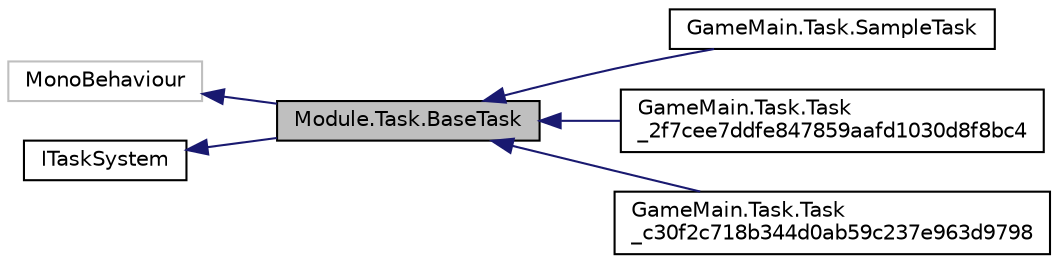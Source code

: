 digraph "Module.Task.BaseTask"
{
 // LATEX_PDF_SIZE
  edge [fontname="Helvetica",fontsize="10",labelfontname="Helvetica",labelfontsize="10"];
  node [fontname="Helvetica",fontsize="10",shape=record];
  rankdir="LR";
  Node1 [label="Module.Task.BaseTask",height=0.2,width=0.4,color="black", fillcolor="grey75", style="filled", fontcolor="black",tooltip="全てのタスクのベースクラス"];
  Node2 -> Node1 [dir="back",color="midnightblue",fontsize="10",style="solid",fontname="Helvetica"];
  Node2 [label="MonoBehaviour",height=0.2,width=0.4,color="grey75", fillcolor="white", style="filled",tooltip=" "];
  Node3 -> Node1 [dir="back",color="midnightblue",fontsize="10",style="solid",fontname="Helvetica"];
  Node3 [label="ITaskSystem",height=0.2,width=0.4,color="black", fillcolor="white", style="filled",URL="$interfaceModule_1_1Task_1_1ITaskSystem.html",tooltip="タスクにゲームループを適用するインターフェース"];
  Node1 -> Node4 [dir="back",color="midnightblue",fontsize="10",style="solid",fontname="Helvetica"];
  Node4 [label="GameMain.Task.SampleTask",height=0.2,width=0.4,color="black", fillcolor="white", style="filled",URL="$classGameMain_1_1Task_1_1SampleTask.html",tooltip=" "];
  Node1 -> Node5 [dir="back",color="midnightblue",fontsize="10",style="solid",fontname="Helvetica"];
  Node5 [label="GameMain.Task.Task\l_2f7cee7ddfe847859aafd1030d8f8bc4",height=0.2,width=0.4,color="black", fillcolor="white", style="filled",URL="$classGameMain_1_1Task_1_1Task__2f7cee7ddfe847859aafd1030d8f8bc4.html",tooltip=" "];
  Node1 -> Node6 [dir="back",color="midnightblue",fontsize="10",style="solid",fontname="Helvetica"];
  Node6 [label="GameMain.Task.Task\l_c30f2c718b344d0ab59c237e963d9798",height=0.2,width=0.4,color="black", fillcolor="white", style="filled",URL="$classGameMain_1_1Task_1_1Task__c30f2c718b344d0ab59c237e963d9798.html",tooltip=" "];
}
